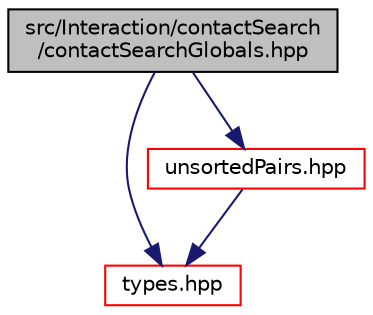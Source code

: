 digraph "src/Interaction/contactSearch/contactSearchGlobals.hpp"
{
 // LATEX_PDF_SIZE
  edge [fontname="Helvetica",fontsize="10",labelfontname="Helvetica",labelfontsize="10"];
  node [fontname="Helvetica",fontsize="10",shape=record];
  Node1 [label="src/Interaction/contactSearch\l/contactSearchGlobals.hpp",height=0.2,width=0.4,color="black", fillcolor="grey75", style="filled", fontcolor="black",tooltip=" "];
  Node1 -> Node2 [color="midnightblue",fontsize="10",style="solid",fontname="Helvetica"];
  Node2 [label="types.hpp",height=0.2,width=0.4,color="red", fillcolor="white", style="filled",URL="$types_8hpp.html",tooltip=" "];
  Node1 -> Node35 [color="midnightblue",fontsize="10",style="solid",fontname="Helvetica"];
  Node35 [label="unsortedPairs.hpp",height=0.2,width=0.4,color="red", fillcolor="white", style="filled",URL="$unsortedPairs_8hpp.html",tooltip=" "];
  Node35 -> Node2 [color="midnightblue",fontsize="10",style="solid",fontname="Helvetica"];
}
